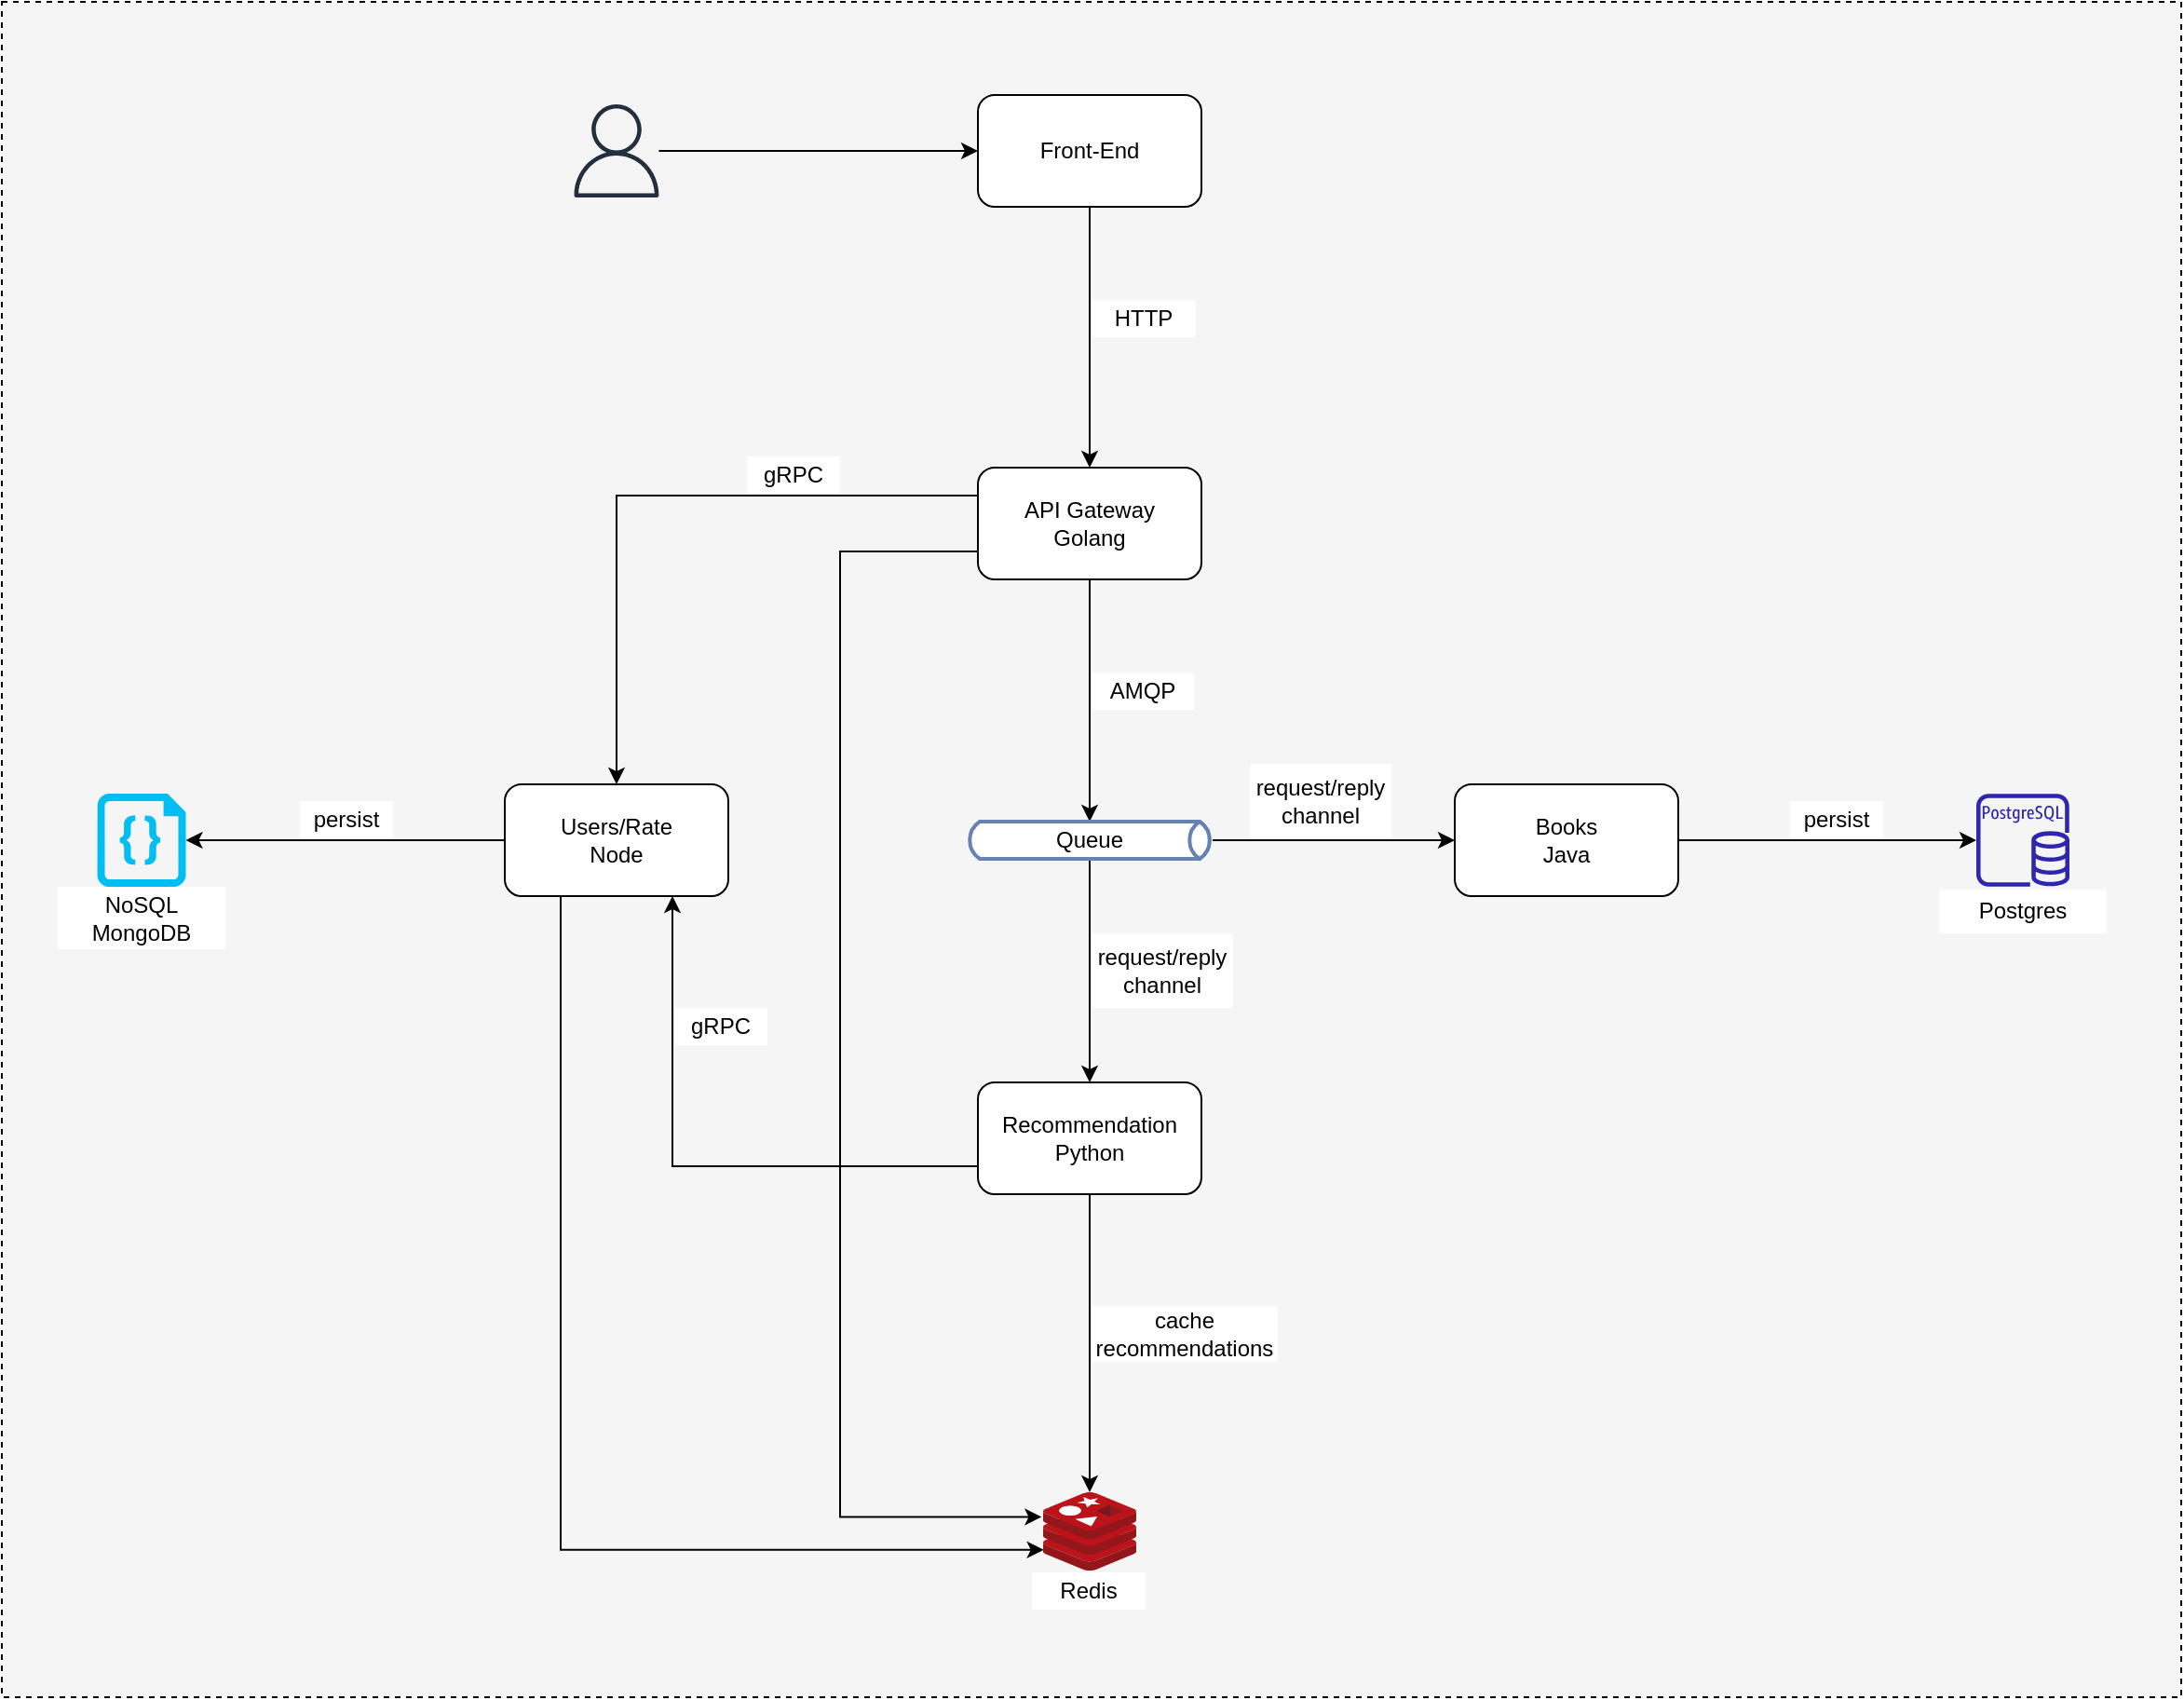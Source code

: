 <mxfile version="17.2.4" type="google"><diagram id="USuoW8tPyF0Pb0BcFxJA" name="Page-1"><mxGraphModel grid="1" page="1" gridSize="10" guides="1" tooltips="1" connect="1" arrows="1" fold="1" pageScale="1" pageWidth="827" pageHeight="1169" math="0" shadow="0"><root><mxCell id="0"/><mxCell id="1" parent="0"/><mxCell id="_VgAiMsDudYi488NXDjt-1" value="" style="rounded=0;whiteSpace=wrap;html=1;fillColor=#f5f5f5;fontColor=#333333;strokeColor=#000000;dashed=1;" vertex="1" parent="1"><mxGeometry x="-170" y="-70" width="1170" height="910" as="geometry"/></mxCell><mxCell id="ejv7q6ufMK47UEzgRx_2-75" style="edgeStyle=orthogonalEdgeStyle;rounded=0;orthogonalLoop=1;jettySize=auto;html=1;entryX=0.5;entryY=0;entryDx=0;entryDy=0;exitX=0;exitY=0.25;exitDx=0;exitDy=0;" edge="1" parent="1" source="ejv7q6ufMK47UEzgRx_2-1" target="ejv7q6ufMK47UEzgRx_2-2"><mxGeometry relative="1" as="geometry"><Array as="points"><mxPoint x="160" y="195"/></Array></mxGeometry></mxCell><mxCell id="ub3hwr8aUi-MnYB0bwb0-6" style="edgeStyle=orthogonalEdgeStyle;rounded=0;orthogonalLoop=1;jettySize=auto;html=1;entryX=0.5;entryY=0;entryDx=0;entryDy=0;" edge="1" parent="1" source="ejv7q6ufMK47UEzgRx_2-1" target="ejv7q6ufMK47UEzgRx_2-7"><mxGeometry relative="1" as="geometry"/></mxCell><mxCell id="Oj0QPx8JGooZ5EEbq6_s-1" style="edgeStyle=orthogonalEdgeStyle;rounded=0;orthogonalLoop=1;jettySize=auto;html=1;exitX=0;exitY=0.75;exitDx=0;exitDy=0;entryX=-0.016;entryY=0.315;entryDx=0;entryDy=0;entryPerimeter=0;" edge="1" parent="1" source="ejv7q6ufMK47UEzgRx_2-1" target="ejv7q6ufMK47UEzgRx_2-44"><mxGeometry relative="1" as="geometry"><Array as="points"><mxPoint x="280" y="225"/><mxPoint x="280" y="743"/></Array></mxGeometry></mxCell><mxCell id="ejv7q6ufMK47UEzgRx_2-1" value="API Gateway&lt;br&gt;Golang" style="rounded=1;whiteSpace=wrap;html=1;" vertex="1" parent="1"><mxGeometry x="354" y="180" width="120" height="60" as="geometry"/></mxCell><mxCell id="ejv7q6ufMK47UEzgRx_2-31" style="edgeStyle=orthogonalEdgeStyle;rounded=0;orthogonalLoop=1;jettySize=auto;html=1;entryX=1;entryY=0.5;entryDx=0;entryDy=0;entryPerimeter=0;" edge="1" parent="1" source="ejv7q6ufMK47UEzgRx_2-2" target="ejv7q6ufMK47UEzgRx_2-48"><mxGeometry relative="1" as="geometry"><mxPoint x="-68.5" y="380" as="targetPoint"/></mxGeometry></mxCell><mxCell id="4AF6QHMJPZaf9TgNoJpq-2" style="edgeStyle=orthogonalEdgeStyle;rounded=0;orthogonalLoop=1;jettySize=auto;html=1;exitX=0.25;exitY=1;exitDx=0;exitDy=0;entryX=0.007;entryY=0.735;entryDx=0;entryDy=0;entryPerimeter=0;" edge="1" parent="1" source="ejv7q6ufMK47UEzgRx_2-2" target="ejv7q6ufMK47UEzgRx_2-44"><mxGeometry relative="1" as="geometry"><mxPoint x="380" y="760" as="targetPoint"/><Array as="points"><mxPoint x="130" y="761"/></Array></mxGeometry></mxCell><mxCell id="ejv7q6ufMK47UEzgRx_2-2" value="Users/Rate&lt;br&gt;Node" style="rounded=1;whiteSpace=wrap;html=1;" vertex="1" parent="1"><mxGeometry x="100" y="350" width="120" height="60" as="geometry"/></mxCell><mxCell id="ub3hwr8aUi-MnYB0bwb0-4" style="edgeStyle=orthogonalEdgeStyle;rounded=0;orthogonalLoop=1;jettySize=auto;html=1;" edge="1" parent="1" source="ejv7q6ufMK47UEzgRx_2-3" target="ub3hwr8aUi-MnYB0bwb0-3"><mxGeometry relative="1" as="geometry"/></mxCell><mxCell id="ejv7q6ufMK47UEzgRx_2-3" value="Books&lt;br&gt;Java" style="rounded=1;whiteSpace=wrap;html=1;" vertex="1" parent="1"><mxGeometry x="610" y="350" width="120" height="60" as="geometry"/></mxCell><mxCell id="ejv7q6ufMK47UEzgRx_2-45" style="edgeStyle=orthogonalEdgeStyle;rounded=0;orthogonalLoop=1;jettySize=auto;html=1;" edge="1" parent="1" source="ejv7q6ufMK47UEzgRx_2-4" target="ejv7q6ufMK47UEzgRx_2-44"><mxGeometry relative="1" as="geometry"/></mxCell><mxCell id="InovRXLa8tqR5rj62S8--2" style="edgeStyle=orthogonalEdgeStyle;rounded=0;orthogonalLoop=1;jettySize=auto;html=1;exitX=0;exitY=0.75;exitDx=0;exitDy=0;entryX=0.75;entryY=1;entryDx=0;entryDy=0;" edge="1" parent="1" source="ejv7q6ufMK47UEzgRx_2-4" target="ejv7q6ufMK47UEzgRx_2-2"><mxGeometry relative="1" as="geometry"><mxPoint x="170" y="450" as="targetPoint"/><Array as="points"><mxPoint x="190" y="555"/></Array></mxGeometry></mxCell><mxCell id="ejv7q6ufMK47UEzgRx_2-4" value="Recommendation&lt;br&gt;Python" style="rounded=1;whiteSpace=wrap;html=1;" vertex="1" parent="1"><mxGeometry x="354" y="510" width="120" height="60" as="geometry"/></mxCell><mxCell id="ub3hwr8aUi-MnYB0bwb0-7" style="edgeStyle=orthogonalEdgeStyle;rounded=0;orthogonalLoop=1;jettySize=auto;html=1;entryX=0.5;entryY=0;entryDx=0;entryDy=0;" edge="1" parent="1" source="ejv7q6ufMK47UEzgRx_2-5" target="ejv7q6ufMK47UEzgRx_2-4"><mxGeometry relative="1" as="geometry"/></mxCell><mxCell id="ub3hwr8aUi-MnYB0bwb0-9" style="edgeStyle=orthogonalEdgeStyle;rounded=0;orthogonalLoop=1;jettySize=auto;html=1;exitX=0.993;exitY=0.5;exitDx=0;exitDy=0;exitPerimeter=0;" edge="1" parent="1" source="ejv7q6ufMK47UEzgRx_2-5" target="ejv7q6ufMK47UEzgRx_2-3"><mxGeometry relative="1" as="geometry"/></mxCell><mxCell id="ejv7q6ufMK47UEzgRx_2-5" value="" style="html=1;outlineConnect=0;fillColor=#FFFFFF;strokeColor=#6881B3;gradientColor=none;gradientDirection=north;strokeWidth=2;shape=mxgraph.networks.bus;gradientColor=none;gradientDirection=north;fontColor=#ffffff;perimeter=backbonePerimeter;backboneSize=20;" vertex="1" parent="1"><mxGeometry x="347" y="345" width="134" height="70" as="geometry"/></mxCell><mxCell id="ejv7q6ufMK47UEzgRx_2-7" value="Queue" style="text;html=1;strokeColor=none;fillColor=none;align=center;verticalAlign=middle;whiteSpace=wrap;rounded=0;" vertex="1" parent="1"><mxGeometry x="369" y="370" width="90" height="20" as="geometry"/></mxCell><mxCell id="ejv7q6ufMK47UEzgRx_2-34" value="persist" style="text;html=1;strokeColor=none;fillColor=#FFFFFF;align=center;verticalAlign=middle;whiteSpace=wrap;rounded=0;" vertex="1" parent="1"><mxGeometry x="-10" y="359" width="50" height="20" as="geometry"/></mxCell><mxCell id="ejv7q6ufMK47UEzgRx_2-43" value="AMQP" style="text;html=1;strokeColor=none;fillColor=#FFFFFF;align=center;verticalAlign=middle;whiteSpace=wrap;rounded=0;" vertex="1" parent="1"><mxGeometry x="415" y="290" width="55" height="20" as="geometry"/></mxCell><mxCell id="ejv7q6ufMK47UEzgRx_2-44" value="" style="sketch=0;aspect=fixed;html=1;points=[];align=center;image;fontSize=12;image=img/lib/mscae/Cache_Redis_Product.svg;fillColor=default;" vertex="1" parent="1"><mxGeometry x="389" y="730" width="50" height="42" as="geometry"/></mxCell><mxCell id="ejv7q6ufMK47UEzgRx_2-46" value="cache recommendations" style="text;html=1;strokeColor=none;fillColor=default;align=center;verticalAlign=middle;whiteSpace=wrap;rounded=0;" vertex="1" parent="1"><mxGeometry x="415" y="630" width="100" height="30" as="geometry"/></mxCell><mxCell id="ejv7q6ufMK47UEzgRx_2-47" value="Redis" style="text;html=1;strokeColor=none;fillColor=default;align=center;verticalAlign=middle;whiteSpace=wrap;rounded=0;" vertex="1" parent="1"><mxGeometry x="383" y="773" width="61" height="20" as="geometry"/></mxCell><mxCell id="ejv7q6ufMK47UEzgRx_2-48" value="" style="verticalLabelPosition=bottom;html=1;verticalAlign=top;align=center;strokeColor=none;fillColor=#00BEF2;shape=mxgraph.azure.code_file;pointerEvents=1;" vertex="1" parent="1"><mxGeometry x="-118.75" y="355" width="47.5" height="50" as="geometry"/></mxCell><mxCell id="ejv7q6ufMK47UEzgRx_2-49" value="NoSQL MongoDB" style="text;html=1;strokeColor=none;fillColor=default;align=center;verticalAlign=middle;whiteSpace=wrap;rounded=0;" vertex="1" parent="1"><mxGeometry x="-140" y="405" width="90" height="33.5" as="geometry"/></mxCell><mxCell id="ejv7q6ufMK47UEzgRx_2-52" value="persist" style="text;html=1;strokeColor=none;fillColor=#FFFFFF;align=center;verticalAlign=middle;whiteSpace=wrap;rounded=0;" vertex="1" parent="1"><mxGeometry x="790" y="359" width="50" height="20" as="geometry"/></mxCell><mxCell id="ejv7q6ufMK47UEzgRx_2-76" value="gRPC" style="text;html=1;strokeColor=none;fillColor=#FFFFFF;align=center;verticalAlign=middle;whiteSpace=wrap;rounded=0;" vertex="1" parent="1"><mxGeometry x="230" y="174" width="50" height="20" as="geometry"/></mxCell><mxCell id="ub3hwr8aUi-MnYB0bwb0-3" value="" style="sketch=0;outlineConnect=0;fontColor=#232F3E;gradientColor=none;fillColor=#2E27AD;strokeColor=none;dashed=0;verticalLabelPosition=bottom;verticalAlign=top;align=center;html=1;fontSize=12;fontStyle=0;aspect=fixed;pointerEvents=1;shape=mxgraph.aws4.rds_postgresql_instance;" vertex="1" parent="1"><mxGeometry x="890" y="355" width="50" height="50" as="geometry"/></mxCell><mxCell id="ub3hwr8aUi-MnYB0bwb0-5" value="Postgres" style="text;html=1;strokeColor=none;fillColor=default;align=center;verticalAlign=middle;whiteSpace=wrap;rounded=0;" vertex="1" parent="1"><mxGeometry x="870" y="406.5" width="90" height="23.5" as="geometry"/></mxCell><mxCell id="InovRXLa8tqR5rj62S8--3" value="&lt;div&gt;gRPC&lt;/div&gt;" style="text;html=1;strokeColor=none;fillColor=#FFFFFF;align=center;verticalAlign=middle;whiteSpace=wrap;rounded=0;" vertex="1" parent="1"><mxGeometry x="191" y="470" width="50" height="20" as="geometry"/></mxCell><mxCell id="fkbeINthACzF9dWpDAfw-2" style="edgeStyle=orthogonalEdgeStyle;rounded=0;orthogonalLoop=1;jettySize=auto;html=1;entryX=0.5;entryY=0;entryDx=0;entryDy=0;" edge="1" parent="1" source="fkbeINthACzF9dWpDAfw-1" target="ejv7q6ufMK47UEzgRx_2-1"><mxGeometry relative="1" as="geometry"/></mxCell><mxCell id="fkbeINthACzF9dWpDAfw-1" value="Front-End" style="rounded=1;whiteSpace=wrap;html=1;" vertex="1" parent="1"><mxGeometry x="354" y="-20" width="120" height="60" as="geometry"/></mxCell><mxCell id="fkbeINthACzF9dWpDAfw-3" value="HTTP" style="text;html=1;strokeColor=none;fillColor=#FFFFFF;align=center;verticalAlign=middle;whiteSpace=wrap;rounded=0;" vertex="1" parent="1"><mxGeometry x="415" y="90" width="56" height="20" as="geometry"/></mxCell><mxCell id="Oj0QPx8JGooZ5EEbq6_s-3" value="request/reply&lt;br&gt;channel" style="text;html=1;strokeColor=none;fillColor=#FFFFFF;align=center;verticalAlign=middle;whiteSpace=wrap;rounded=0;" vertex="1" parent="1"><mxGeometry x="415" y="430" width="76" height="40" as="geometry"/></mxCell><mxCell id="Oj0QPx8JGooZ5EEbq6_s-4" value="request/reply&lt;br&gt;channel" style="text;html=1;strokeColor=none;fillColor=#FFFFFF;align=center;verticalAlign=middle;whiteSpace=wrap;rounded=0;" vertex="1" parent="1"><mxGeometry x="500" y="339" width="76" height="40" as="geometry"/></mxCell><mxCell id="Oj0QPx8JGooZ5EEbq6_s-6" style="edgeStyle=orthogonalEdgeStyle;rounded=0;orthogonalLoop=1;jettySize=auto;html=1;" edge="1" parent="1" source="Oj0QPx8JGooZ5EEbq6_s-5" target="fkbeINthACzF9dWpDAfw-1"><mxGeometry relative="1" as="geometry"/></mxCell><mxCell id="Oj0QPx8JGooZ5EEbq6_s-5" value="" style="sketch=0;outlineConnect=0;fontColor=#232F3E;gradientColor=none;fillColor=#232F3D;strokeColor=none;dashed=0;verticalLabelPosition=bottom;verticalAlign=top;align=center;html=1;fontSize=12;fontStyle=0;aspect=fixed;pointerEvents=1;shape=mxgraph.aws4.user;" vertex="1" parent="1"><mxGeometry x="135" y="-15" width="50" height="50" as="geometry"/></mxCell></root></mxGraphModel></diagram></mxfile>